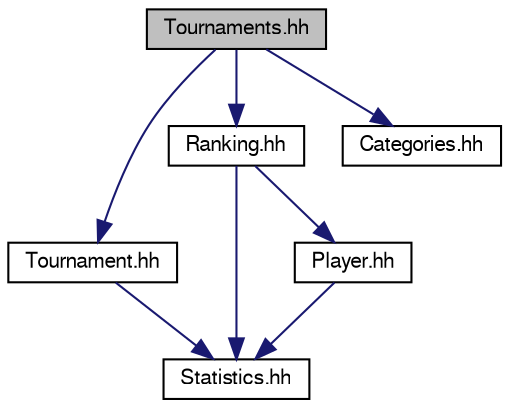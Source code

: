 digraph "Tournaments.hh"
{
 // LATEX_PDF_SIZE
  edge [fontname="FreeSans",fontsize="10",labelfontname="FreeSans",labelfontsize="10"];
  node [fontname="FreeSans",fontsize="10",shape=record];
  Node1 [label="Tournaments.hh",height=0.2,width=0.4,color="black", fillcolor="grey75", style="filled", fontcolor="black",tooltip="Especificación de la clase Tournaments."];
  Node1 -> Node2 [color="midnightblue",fontsize="10",style="solid"];
  Node2 [label="Tournament.hh",height=0.2,width=0.4,color="black", fillcolor="white", style="filled",URL="$_tournament_8hh.html",tooltip="Especificación de la clase Tournament."];
  Node2 -> Node3 [color="midnightblue",fontsize="10",style="solid"];
  Node3 [label="Statistics.hh",height=0.2,width=0.4,color="black", fillcolor="white", style="filled",URL="$_statistics_8hh.html",tooltip="Especificación de la clase Statistics."];
  Node1 -> Node4 [color="midnightblue",fontsize="10",style="solid"];
  Node4 [label="Ranking.hh",height=0.2,width=0.4,color="black", fillcolor="white", style="filled",URL="$_ranking_8hh.html",tooltip="Especificación de la clase Ranking."];
  Node4 -> Node5 [color="midnightblue",fontsize="10",style="solid"];
  Node5 [label="Player.hh",height=0.2,width=0.4,color="black", fillcolor="white", style="filled",URL="$_player_8hh.html",tooltip="Especificación de la clase Player."];
  Node5 -> Node3 [color="midnightblue",fontsize="10",style="solid"];
  Node4 -> Node3 [color="midnightblue",fontsize="10",style="solid"];
  Node1 -> Node6 [color="midnightblue",fontsize="10",style="solid"];
  Node6 [label="Categories.hh",height=0.2,width=0.4,color="black", fillcolor="white", style="filled",URL="$_categories_8hh.html",tooltip="Especificación de la clase Categories."];
}

